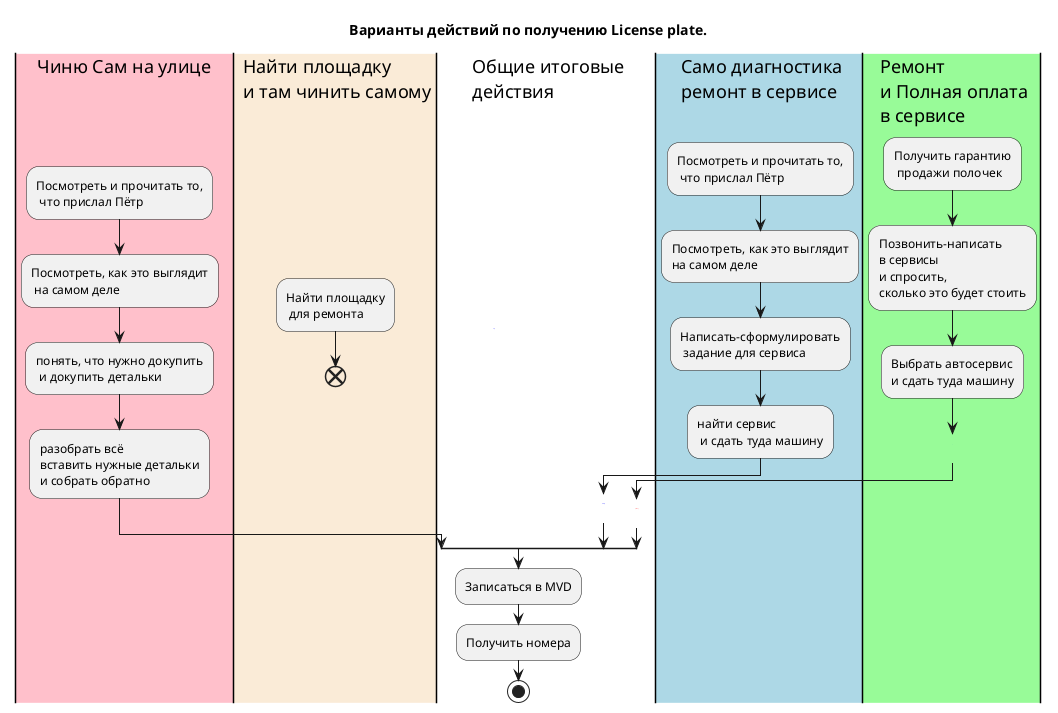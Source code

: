 @startuml
'https://plantuml.com/activity-diagram-beta


title Варианты действий по получению License plate.
<style>
    ' scope to sequenceDiagram elements
    activityDiagram {
        ' define a new style, using CSS class syntax
        .myStyle {
            FontColor Blue
            FontSize 1
            BackgroundColor white
            LineColor transparent
            arrow {
                FontColor gold
                FontName arial
                FontSize 15
                LineColor white
        }
    }
</style>

|#pink|SelfOnStreet|Чиню Сам на улице
split
    -[hidden]->
    :Посмотреть и прочитать то,
     что прислал Пётр;
     :Посмотреть, как это выглядит
      на самом деле;
      :понять, что нужно докупить
       и докупить детальки;
       :разобрать всё
       вставить нужные детальки
       и собрать обратно;


|#AntiqueWhite|FindPlace| Найти площадку\n и там чинить самому
split again
    -[hidden]->
    :Найти площадку
     для ремонта;
     end

|Merge| Общие итоговые\n действия

split again
    -[hidden]->
    :dfg; <<myStyle>>
    -[hidden]->

|#lightblue|self-diagnosis| Само диагностика\n ремонт в сервисе
split again
    -[hidden]->
    :Посмотреть и прочитать то,
     что прислал Пётр;
     :Посмотреть, как это выглядит
     на самом деле;
     :Написать-сформулировать
      задание для сервиса;
      :найти сервис
       и сдать туда машину;
|Merge|
         :asdfgh; <<myStyle>>

|#palegreen|Full payment| Ремонт\n и Полная оплата\n в сервисе
split again
    -[hidden]->
    :Получить гарантию
     продажи полочек;
     :Позвонить-написать
     в сервисы
     и спросить,
     сколько это будет стоить;
     :Выбрать автосервис
     и сдать туда машину;
     #transparent:_; <<myStyle>>
|Merge|
    #transparent:<color:red><size:1>qwerty</size></color>; <<myStyle>>

end split

:Записаться в MVD;
:Получить номера;
stop
@enduml
